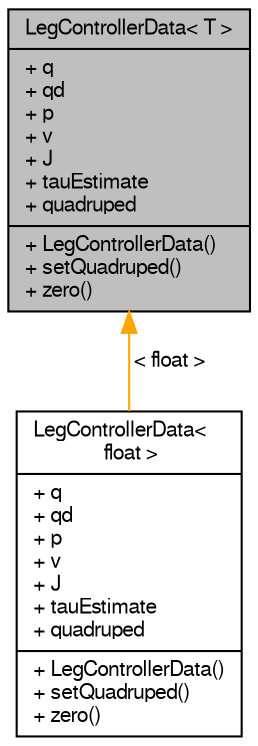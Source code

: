 digraph "LegControllerData&lt; T &gt;"
{
  edge [fontname="FreeSans",fontsize="10",labelfontname="FreeSans",labelfontsize="10"];
  node [fontname="FreeSans",fontsize="10",shape=record];
  Node1 [label="{LegControllerData\< T \>\n|+ q\l+ qd\l+ p\l+ v\l+ J\l+ tauEstimate\l+ quadruped\l|+ LegControllerData()\l+ setQuadruped()\l+ zero()\l}",height=0.2,width=0.4,color="black", fillcolor="grey75", style="filled", fontcolor="black"];
  Node1 -> Node2 [dir="back",color="orange",fontsize="10",style="solid",label=" \< float \>" ,fontname="FreeSans"];
  Node2 [label="{LegControllerData\<\l float \>\n|+ q\l+ qd\l+ p\l+ v\l+ J\l+ tauEstimate\l+ quadruped\l|+ LegControllerData()\l+ setQuadruped()\l+ zero()\l}",height=0.2,width=0.4,color="black", fillcolor="white", style="filled",URL="$d7/d6e/struct_leg_controller_data.html"];
}
